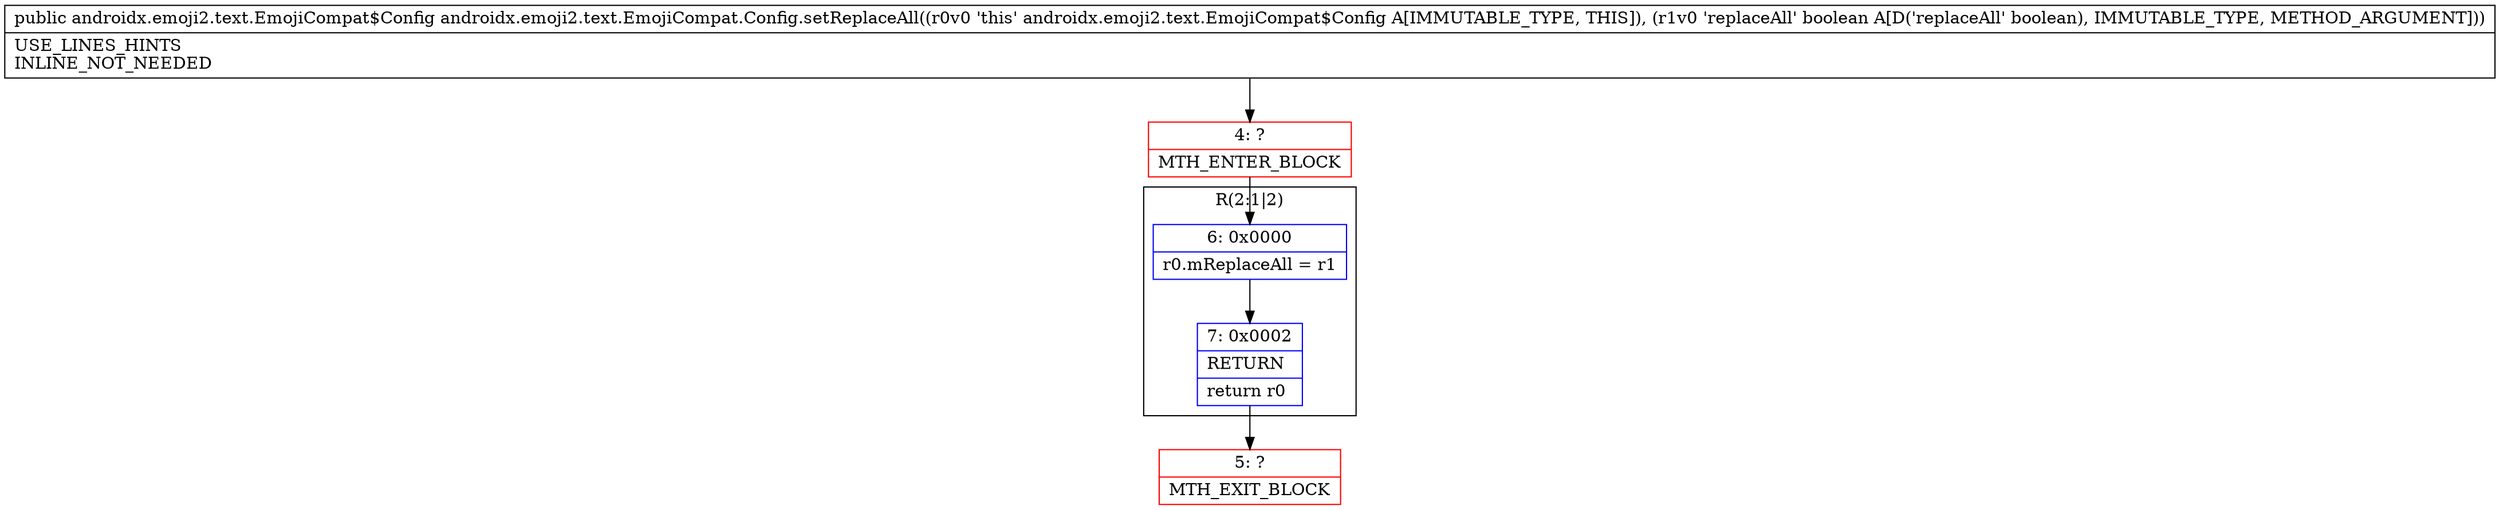 digraph "CFG forandroidx.emoji2.text.EmojiCompat.Config.setReplaceAll(Z)Landroidx\/emoji2\/text\/EmojiCompat$Config;" {
subgraph cluster_Region_395705356 {
label = "R(2:1|2)";
node [shape=record,color=blue];
Node_6 [shape=record,label="{6\:\ 0x0000|r0.mReplaceAll = r1\l}"];
Node_7 [shape=record,label="{7\:\ 0x0002|RETURN\l|return r0\l}"];
}
Node_4 [shape=record,color=red,label="{4\:\ ?|MTH_ENTER_BLOCK\l}"];
Node_5 [shape=record,color=red,label="{5\:\ ?|MTH_EXIT_BLOCK\l}"];
MethodNode[shape=record,label="{public androidx.emoji2.text.EmojiCompat$Config androidx.emoji2.text.EmojiCompat.Config.setReplaceAll((r0v0 'this' androidx.emoji2.text.EmojiCompat$Config A[IMMUTABLE_TYPE, THIS]), (r1v0 'replaceAll' boolean A[D('replaceAll' boolean), IMMUTABLE_TYPE, METHOD_ARGUMENT]))  | USE_LINES_HINTS\lINLINE_NOT_NEEDED\l}"];
MethodNode -> Node_4;Node_6 -> Node_7;
Node_7 -> Node_5;
Node_4 -> Node_6;
}

